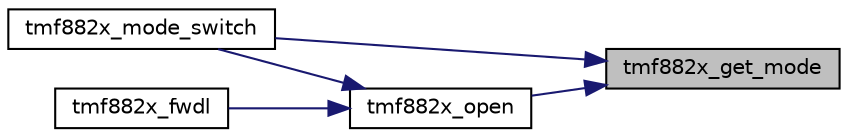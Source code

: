 digraph "tmf882x_get_mode"
{
 // LATEX_PDF_SIZE
  edge [fontname="Helvetica",fontsize="10",labelfontname="Helvetica",labelfontsize="10"];
  node [fontname="Helvetica",fontsize="10",shape=record];
  rankdir="RL";
  Node1 [label="tmf882x_get_mode",height=0.2,width=0.4,color="black", fillcolor="grey75", style="filled", fontcolor="black",tooltip="Return the current mode."];
  Node1 -> Node2 [dir="back",color="midnightblue",fontsize="10",style="solid"];
  Node2 [label="tmf882x_mode_switch",height=0.2,width=0.4,color="black", fillcolor="white", style="filled",URL="$tmf882x__interface_8h.html#a6ab6c817006f3f97d5f80082bce12efb",tooltip="Perform an application mode switch operation on the current running application mode."];
  Node1 -> Node3 [dir="back",color="midnightblue",fontsize="10",style="solid"];
  Node3 [label="tmf882x_open",height=0.2,width=0.4,color="black", fillcolor="white", style="filled",URL="$tmf882x__interface_8h.html#a7cb9356cd7d2286475bfb1fdfdfe8917",tooltip="Open the firmware core driver interface."];
  Node3 -> Node4 [dir="back",color="midnightblue",fontsize="10",style="solid"];
  Node4 [label="tmf882x_fwdl",height=0.2,width=0.4,color="black", fillcolor="white", style="filled",URL="$tmf882x__interface_8h.html#adcfeff783712f5e9d92358e7a368afec",tooltip="Download new firmware."];
  Node3 -> Node2 [dir="back",color="midnightblue",fontsize="10",style="solid"];
}
